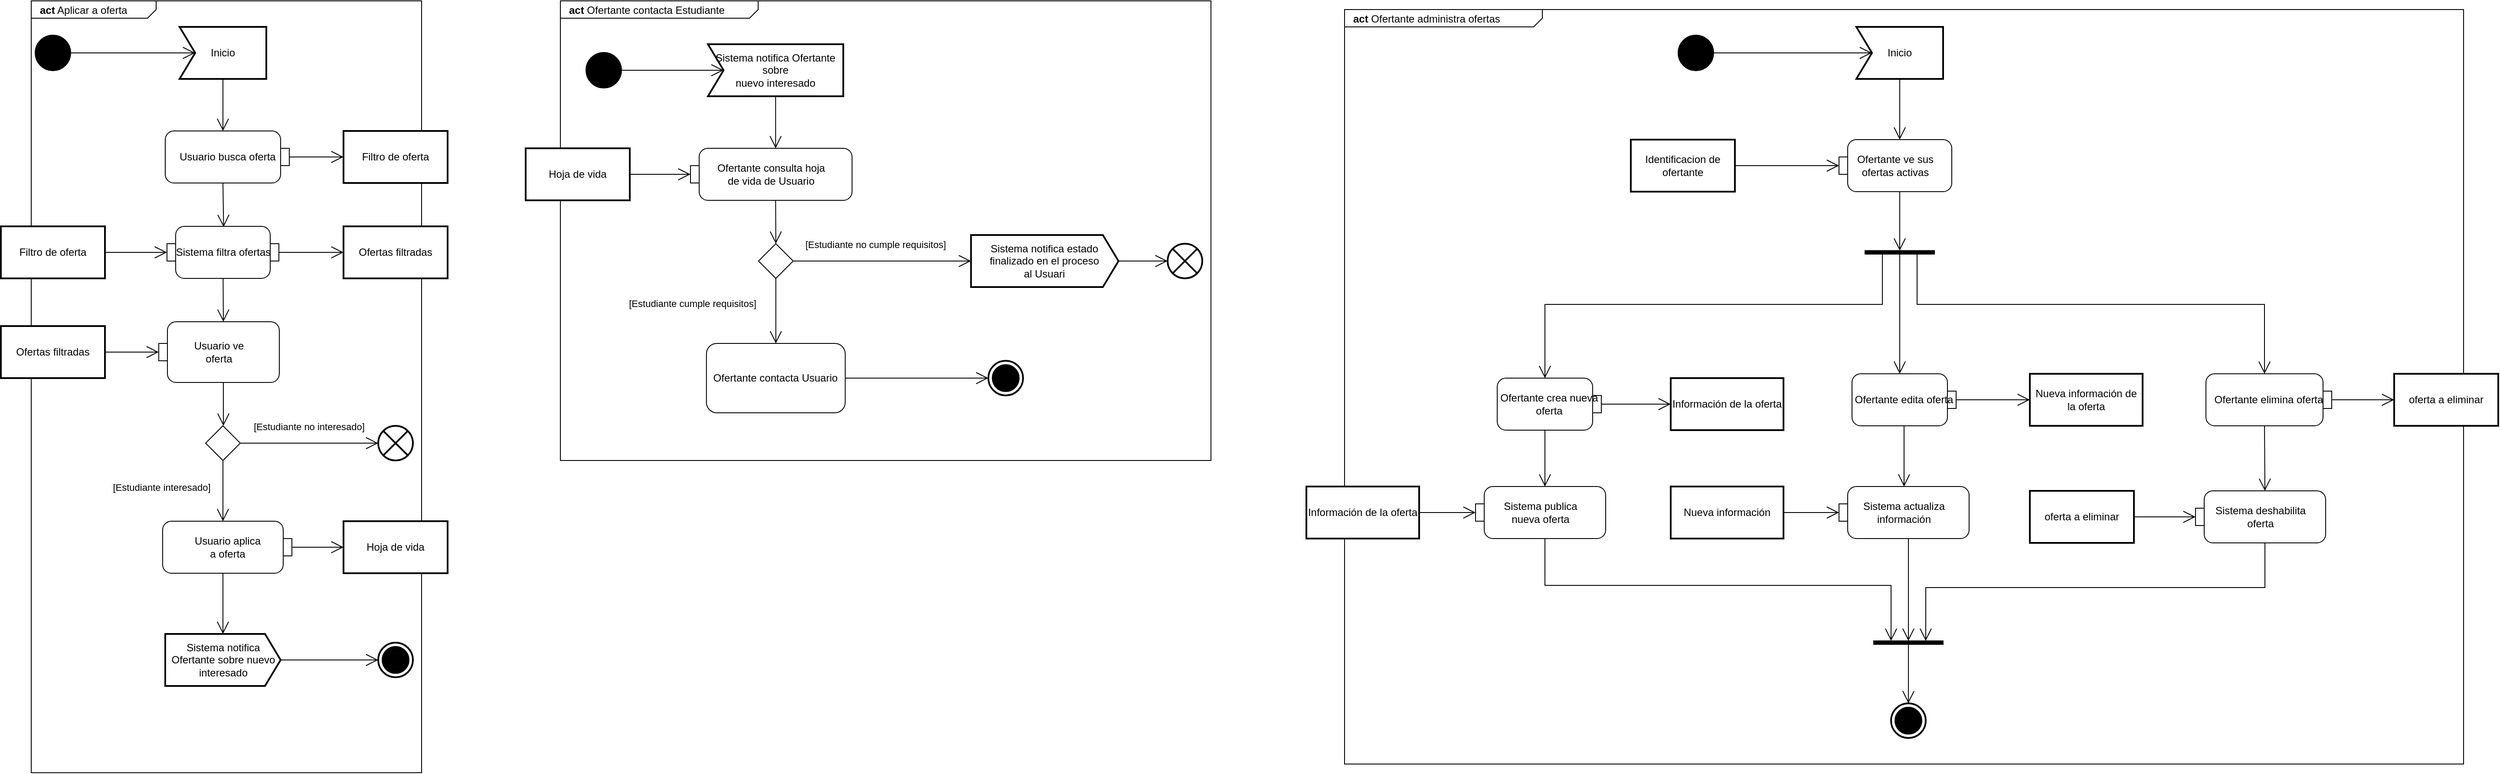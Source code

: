 <mxfile version="13.7.9" type="google"><diagram id="WVg6kW2FHB54v8RsTmkA" name="Page-1"><mxGraphModel dx="2216" dy="902" grid="1" gridSize="10" guides="1" tooltips="1" connect="1" arrows="1" fold="1" page="1" pageScale="1" pageWidth="850" pageHeight="1100" math="0" shadow="0"><root><mxCell id="0"/><mxCell id="1" parent="0"/><mxCell id="BZAa45naVTqI-4tLPxWX-166" value="&lt;p style=&quot;margin: 0px ; margin-top: 4px ; margin-left: 10px ; text-align: left&quot;&gt;&lt;b&gt;act&lt;/b&gt; Ofertante administra ofertas&lt;br&gt;&lt;/p&gt;" style="html=1;shape=mxgraph.sysml.package;align=left;spacingLeft=5;verticalAlign=top;spacingTop=-3;labelX=228;html=1;overflow=fill;strokeColor=#000000;strokeWidth=1;" parent="1" vertex="1"><mxGeometry x="1604" y="30" width="1290" height="870" as="geometry"/></mxCell><mxCell id="BZAa45naVTqI-4tLPxWX-34" value="&lt;p style=&quot;margin: 0px ; margin-top: 4px ; margin-left: 10px ; text-align: left&quot;&gt;&lt;b&gt;act&lt;/b&gt; Aplicar a oferta&lt;br&gt;&lt;/p&gt;" style="html=1;shape=mxgraph.sysml.package;align=left;spacingLeft=5;verticalAlign=top;spacingTop=-3;labelX=144.86;html=1;overflow=fill;strokeColor=#000000;strokeWidth=1;" parent="1" vertex="1"><mxGeometry x="90" y="20" width="450" height="890" as="geometry"/></mxCell><mxCell id="BZAa45naVTqI-4tLPxWX-10" value="" style="edgeStyle=orthogonalEdgeStyle;html=1;verticalAlign=bottom;endArrow=open;endSize=12;entryX=0;entryY=0.5;entryDx=18;entryDy=0;entryPerimeter=0;exitX=1;exitY=0.5;exitDx=0;exitDy=0;" parent="1" source="BZAa45naVTqI-4tLPxWX-106" target="BZAa45naVTqI-4tLPxWX-35" edge="1"><mxGeometry relative="1" as="geometry"><mxPoint x="278" y="35" as="targetPoint"/><mxPoint x="130" y="80" as="sourcePoint"/></mxGeometry></mxCell><mxCell id="BZAa45naVTqI-4tLPxWX-32" style="edgeStyle=orthogonalEdgeStyle;rounded=0;orthogonalLoop=1;jettySize=auto;html=1;exitX=1;exitY=0.5;exitDx=0;exitDy=0;exitPerimeter=0;endArrow=open;endFill=0;strokeColor=#000000;endSize=12;" parent="1" source="BZAa45naVTqI-4tLPxWX-13" target="BZAa45naVTqI-4tLPxWX-31" edge="1"><mxGeometry relative="1" as="geometry"/></mxCell><mxCell id="BZAa45naVTqI-4tLPxWX-43" style="rounded=0;orthogonalLoop=1;jettySize=auto;html=1;exitX=0.5;exitY=1;exitDx=-5;exitDy=0;exitPerimeter=0;entryX=0.506;entryY=0.013;entryDx=0;entryDy=0;entryPerimeter=0;endArrow=open;endFill=0;strokeColor=#000000;strokeWidth=1;endSize=12;" parent="1" source="BZAa45naVTqI-4tLPxWX-13" target="BZAa45naVTqI-4tLPxWX-40" edge="1"><mxGeometry relative="1" as="geometry"/></mxCell><mxCell id="BZAa45naVTqI-4tLPxWX-13" value="Usuario busca oferta" style="html=1;shape=mxgraph.sysml.objFlowR;whiteSpace=wrap;strokeColor=#000000;" parent="1" vertex="1"><mxGeometry x="244.5" y="170" width="143" height="60" as="geometry"/></mxCell><mxCell id="BZAa45naVTqI-4tLPxWX-31" value="Filtro de oferta" style="rounded=0;whiteSpace=wrap;html=1;strokeColor=#000000;strokeWidth=2;" parent="1" vertex="1"><mxGeometry x="450" y="170" width="120" height="60" as="geometry"/></mxCell><mxCell id="BZAa45naVTqI-4tLPxWX-36" style="edgeStyle=orthogonalEdgeStyle;rounded=0;orthogonalLoop=1;jettySize=auto;html=1;exitX=0.5;exitY=1;exitDx=0;exitDy=0;exitPerimeter=0;entryX=0.5;entryY=0;entryDx=-5;entryDy=0;entryPerimeter=0;endArrow=open;endFill=0;strokeColor=#000000;endSize=12;" parent="1" source="BZAa45naVTqI-4tLPxWX-35" target="BZAa45naVTqI-4tLPxWX-13" edge="1"><mxGeometry relative="1" as="geometry"/></mxCell><mxCell id="BZAa45naVTqI-4tLPxWX-35" value="Inicio" style="html=1;shape=mxgraph.sysml.accEvent;strokeWidth=2;whiteSpace=wrap;align=center;" parent="1" vertex="1"><mxGeometry x="261" y="50" width="100" height="60" as="geometry"/></mxCell><mxCell id="BZAa45naVTqI-4tLPxWX-38" style="edgeStyle=orthogonalEdgeStyle;rounded=0;orthogonalLoop=1;jettySize=auto;html=1;exitX=1;exitY=0.5;exitDx=0;exitDy=0;endArrow=open;endFill=0;strokeColor=#000000;entryX=0;entryY=0.5;entryDx=0;entryDy=0;entryPerimeter=0;endSize=12;" parent="1" source="BZAa45naVTqI-4tLPxWX-37" target="BZAa45naVTqI-4tLPxWX-40" edge="1"><mxGeometry relative="1" as="geometry"><mxPoint x="244.5" y="310" as="targetPoint"/></mxGeometry></mxCell><mxCell id="BZAa45naVTqI-4tLPxWX-37" value="Filtro de oferta" style="rounded=0;whiteSpace=wrap;html=1;strokeColor=#000000;strokeWidth=2;" parent="1" vertex="1"><mxGeometry x="55" y="280" width="120" height="60" as="geometry"/></mxCell><mxCell id="BZAa45naVTqI-4tLPxWX-45" style="edgeStyle=none;rounded=0;orthogonalLoop=1;jettySize=auto;html=1;exitX=1;exitY=0.5;exitDx=0;exitDy=0;exitPerimeter=0;entryX=0;entryY=0.5;entryDx=0;entryDy=0;endArrow=open;endFill=0;strokeColor=#000000;strokeWidth=1;endSize=12;" parent="1" source="BZAa45naVTqI-4tLPxWX-40" target="BZAa45naVTqI-4tLPxWX-44" edge="1"><mxGeometry relative="1" as="geometry"/></mxCell><mxCell id="BZAa45naVTqI-4tLPxWX-47" value="" style="edgeStyle=none;rounded=0;orthogonalLoop=1;jettySize=auto;html=1;endArrow=open;endFill=0;strokeColor=#000000;strokeWidth=1;entryX=0.5;entryY=0;entryDx=5;entryDy=0;entryPerimeter=0;endSize=12;" parent="1" source="BZAa45naVTqI-4tLPxWX-40" target="BZAa45naVTqI-4tLPxWX-49" edge="1"><mxGeometry relative="1" as="geometry"><mxPoint x="311" y="410" as="targetPoint"/></mxGeometry></mxCell><mxCell id="BZAa45naVTqI-4tLPxWX-40" value="Sistema filtra ofertas" style="html=1;shape=mxgraph.sysml.isControl;whiteSpace=wrap;align=center;strokeColor=#000000;strokeWidth=1;" parent="1" vertex="1"><mxGeometry x="246.5" y="280" width="129" height="60" as="geometry"/></mxCell><mxCell id="BZAa45naVTqI-4tLPxWX-44" value="Ofertas filtradas" style="rounded=0;whiteSpace=wrap;html=1;strokeColor=#000000;strokeWidth=2;" parent="1" vertex="1"><mxGeometry x="450" y="280" width="120" height="60" as="geometry"/></mxCell><mxCell id="BZAa45naVTqI-4tLPxWX-50" style="edgeStyle=none;rounded=0;orthogonalLoop=1;jettySize=auto;html=1;exitX=1;exitY=0.5;exitDx=0;exitDy=0;endArrow=open;endFill=0;strokeColor=#000000;strokeWidth=1;endSize=12;" parent="1" source="BZAa45naVTqI-4tLPxWX-48" target="BZAa45naVTqI-4tLPxWX-49" edge="1"><mxGeometry relative="1" as="geometry"/></mxCell><mxCell id="BZAa45naVTqI-4tLPxWX-48" value="Ofertas filtradas" style="rounded=0;whiteSpace=wrap;html=1;strokeColor=#000000;strokeWidth=2;" parent="1" vertex="1"><mxGeometry x="55" y="395" width="120" height="60" as="geometry"/></mxCell><mxCell id="BZAa45naVTqI-4tLPxWX-49" value="&lt;div&gt;Usuario ve &lt;br&gt;&lt;/div&gt;&lt;div&gt;oferta&lt;/div&gt;" style="html=1;shape=mxgraph.sysml.objFlowL;whiteSpace=wrap;strokeColor=#000000;strokeWidth=1;" parent="1" vertex="1"><mxGeometry x="237" y="390" width="139" height="70" as="geometry"/></mxCell><mxCell id="BZAa45naVTqI-4tLPxWX-51" value="" style="shape=rhombus;html=1;verticalLabelPosition=bottom;verticalAlignment=top;strokeColor=#000000;strokeWidth=1;" parent="1" vertex="1"><mxGeometry x="291" y="510" width="40" height="40" as="geometry"/></mxCell><mxCell id="BZAa45naVTqI-4tLPxWX-52" value="" style="edgeStyle=elbowEdgeStyle;html=1;elbow=horizontal;align=right;verticalAlign=bottom;endArrow=none;rounded=0;labelBackgroundColor=none;startArrow=open;startSize=12;strokeColor=#000000;strokeWidth=1;entryX=0.5;entryY=1;entryDx=5;entryDy=0;entryPerimeter=0;" parent="1" source="BZAa45naVTqI-4tLPxWX-51" target="BZAa45naVTqI-4tLPxWX-49" edge="1"><mxGeometry relative="1" as="geometry"><mxPoint x="306.5" y="480" as="targetPoint"/></mxGeometry></mxCell><mxCell id="BZAa45naVTqI-4tLPxWX-53" value="[Estudiante interesado]" style="edgeStyle=elbowEdgeStyle;html=1;elbow=vertical;verticalAlign=bottom;endArrow=open;rounded=0;labelBackgroundColor=none;endSize=12;strokeColor=#000000;strokeWidth=1;entryX=0.5;entryY=0;entryDx=-5;entryDy=0;entryPerimeter=0;" parent="1" source="BZAa45naVTqI-4tLPxWX-51" target="BZAa45naVTqI-4tLPxWX-95" edge="1"><mxGeometry x="0.143" y="-71" relative="1" as="geometry"><mxPoint x="311" y="620" as="targetPoint"/><Array as="points"/><mxPoint as="offset"/></mxGeometry></mxCell><mxCell id="BZAa45naVTqI-4tLPxWX-54" value="[Estudiante no interesado]" style="edgeStyle=elbowEdgeStyle;html=1;elbow=vertical;verticalAlign=bottom;endArrow=open;rounded=0;labelBackgroundColor=none;endSize=12;strokeColor=#000000;strokeWidth=1;entryX=0;entryY=0.5;entryDx=0;entryDy=0;entryPerimeter=0;exitX=1;exitY=0.5;exitDx=0;exitDy=0;" parent="1" source="BZAa45naVTqI-4tLPxWX-51" target="BZAa45naVTqI-4tLPxWX-56" edge="1"><mxGeometry x="-0.006" y="10" relative="1" as="geometry"><mxPoint x="566" y="530" as="targetPoint"/><mxPoint x="390" y="550" as="sourcePoint"/><mxPoint as="offset"/></mxGeometry></mxCell><mxCell id="BZAa45naVTqI-4tLPxWX-56" value="" style="html=1;shape=mxgraph.sysml.flowFinal;strokeWidth=2;verticalLabelPosition=bottom;verticalAlignment=top;" parent="1" vertex="1"><mxGeometry x="490" y="510" width="40" height="40" as="geometry"/></mxCell><mxCell id="BZAa45naVTqI-4tLPxWX-62" style="edgeStyle=none;rounded=0;orthogonalLoop=1;jettySize=auto;html=1;exitX=1;exitY=0.5;exitDx=0;exitDy=0;exitPerimeter=0;entryX=0;entryY=0.5;entryDx=0;entryDy=0;entryPerimeter=0;endArrow=open;endFill=0;endSize=12;strokeColor=#000000;strokeWidth=1;" parent="1" source="BZAa45naVTqI-4tLPxWX-91" target="BZAa45naVTqI-4tLPxWX-61" edge="1"><mxGeometry relative="1" as="geometry"/></mxCell><mxCell id="BZAa45naVTqI-4tLPxWX-92" value="" style="edgeStyle=none;rounded=0;orthogonalLoop=1;jettySize=auto;html=1;endArrow=open;endFill=0;endSize=12;strokeColor=#000000;strokeWidth=1;exitX=0.5;exitY=1;exitDx=-5;exitDy=0;exitPerimeter=0;" parent="1" source="BZAa45naVTqI-4tLPxWX-95" target="BZAa45naVTqI-4tLPxWX-91" edge="1"><mxGeometry relative="1" as="geometry"><mxPoint x="306" y="680" as="sourcePoint"/></mxGeometry></mxCell><mxCell id="BZAa45naVTqI-4tLPxWX-61" value="" style="html=1;shape=mxgraph.sysml.actFinal;strokeWidth=2;verticalLabelPosition=bottom;verticalAlignment=top;" parent="1" vertex="1"><mxGeometry x="490" y="760" width="40" height="40" as="geometry"/></mxCell><mxCell id="BZAa45naVTqI-4tLPxWX-63" value="&lt;p style=&quot;margin: 0px ; margin-top: 4px ; margin-left: 10px ; text-align: left&quot;&gt;&lt;b&gt;act&lt;/b&gt; Ofertante contacta Estudiante&lt;br&gt;&lt;/p&gt;" style="html=1;shape=mxgraph.sysml.package;align=left;spacingLeft=5;verticalAlign=top;spacingTop=-3;labelX=228;html=1;overflow=fill;strokeColor=#000000;strokeWidth=1;" parent="1" vertex="1"><mxGeometry x="700" y="20" width="750" height="530" as="geometry"/></mxCell><mxCell id="BZAa45naVTqI-4tLPxWX-65" value="" style="edgeStyle=orthogonalEdgeStyle;html=1;verticalAlign=bottom;endArrow=open;endSize=12;entryX=0;entryY=0.5;entryDx=18;entryDy=0;entryPerimeter=0;" parent="1" source="BZAa45naVTqI-4tLPxWX-108" target="BZAa45naVTqI-4tLPxWX-71" edge="1"><mxGeometry relative="1" as="geometry"><mxPoint x="893" y="55" as="targetPoint"/><mxPoint x="745" y="100" as="sourcePoint"/></mxGeometry></mxCell><mxCell id="BZAa45naVTqI-4tLPxWX-67" style="rounded=0;orthogonalLoop=1;jettySize=auto;html=1;exitX=0.5;exitY=1;exitDx=5;exitDy=0;exitPerimeter=0;entryX=0.5;entryY=0;entryDx=0;entryDy=0;endArrow=open;endFill=0;strokeColor=#000000;strokeWidth=1;endSize=12;" parent="1" source="BZAa45naVTqI-4tLPxWX-93" target="BZAa45naVTqI-4tLPxWX-81" edge="1"><mxGeometry relative="1" as="geometry"><mxPoint x="950.63" y="250" as="sourcePoint"/><mxPoint x="950.154" y="300.78" as="targetPoint"/></mxGeometry></mxCell><mxCell id="BZAa45naVTqI-4tLPxWX-94" style="edgeStyle=none;rounded=0;orthogonalLoop=1;jettySize=auto;html=1;exitX=1;exitY=0.5;exitDx=0;exitDy=0;endArrow=open;endFill=0;endSize=12;strokeColor=#000000;strokeWidth=1;" parent="1" source="BZAa45naVTqI-4tLPxWX-69" target="BZAa45naVTqI-4tLPxWX-93" edge="1"><mxGeometry relative="1" as="geometry"><mxPoint x="790" y="220" as="sourcePoint"/></mxGeometry></mxCell><mxCell id="BZAa45naVTqI-4tLPxWX-69" value="Hoja de vida" style="rounded=0;whiteSpace=wrap;html=1;strokeColor=#000000;strokeWidth=2;" parent="1" vertex="1"><mxGeometry x="660" y="190" width="120" height="60" as="geometry"/></mxCell><mxCell id="BZAa45naVTqI-4tLPxWX-70" style="rounded=0;orthogonalLoop=1;jettySize=auto;html=1;exitX=0.5;exitY=1;exitDx=0;exitDy=0;exitPerimeter=0;entryX=0.5;entryY=0;entryDx=5;entryDy=0;entryPerimeter=0;endArrow=open;endFill=0;strokeColor=#000000;endSize=12;" parent="1" source="BZAa45naVTqI-4tLPxWX-71" target="BZAa45naVTqI-4tLPxWX-93" edge="1"><mxGeometry relative="1" as="geometry"><mxPoint x="950.63" y="190" as="targetPoint"/></mxGeometry></mxCell><mxCell id="BZAa45naVTqI-4tLPxWX-71" value="&lt;div&gt;Sistema notifica Ofertante sobre &lt;br&gt;&lt;/div&gt;&lt;div&gt;nuevo interesado&lt;/div&gt;" style="html=1;shape=mxgraph.sysml.accEvent;strokeWidth=2;whiteSpace=wrap;align=center;" parent="1" vertex="1"><mxGeometry x="870.13" y="70" width="156" height="60" as="geometry"/></mxCell><mxCell id="BZAa45naVTqI-4tLPxWX-81" value="" style="shape=rhombus;html=1;verticalLabelPosition=bottom;verticalAlignment=top;strokeColor=#000000;strokeWidth=1;" parent="1" vertex="1"><mxGeometry x="928.38" y="300" width="40" height="40" as="geometry"/></mxCell><mxCell id="BZAa45naVTqI-4tLPxWX-83" value="[Estudiante cumple requisitos]" style="edgeStyle=elbowEdgeStyle;html=1;elbow=vertical;verticalAlign=bottom;endArrow=open;rounded=0;labelBackgroundColor=none;endSize=12;strokeColor=#000000;strokeWidth=1;entryX=0.5;entryY=0;entryDx=0;entryDy=0;" parent="1" source="BZAa45naVTqI-4tLPxWX-81" target="BZAa45naVTqI-4tLPxWX-101" edge="1"><mxGeometry x="-0.004" y="-96" relative="1" as="geometry"><mxPoint x="949.38" y="410" as="targetPoint"/><Array as="points"><mxPoint x="948.38" y="400"/></Array><mxPoint as="offset"/></mxGeometry></mxCell><mxCell id="BZAa45naVTqI-4tLPxWX-84" value="[Estudiante no cumple requisitos]" style="edgeStyle=elbowEdgeStyle;html=1;elbow=vertical;verticalAlign=bottom;endArrow=open;rounded=0;labelBackgroundColor=none;endSize=12;strokeColor=#000000;strokeWidth=1;exitX=1;exitY=0.5;exitDx=0;exitDy=0;" parent="1" source="BZAa45naVTqI-4tLPxWX-81" target="BZAa45naVTqI-4tLPxWX-98" edge="1"><mxGeometry y="13" relative="1" as="geometry"><mxPoint x="1128.38" y="320" as="targetPoint"/><mxPoint x="1028.38" y="340" as="sourcePoint"/><mxPoint x="-8" y="3" as="offset"/></mxGeometry></mxCell><mxCell id="BZAa45naVTqI-4tLPxWX-91" value="Sistema notifica Ofertante sobre nuevo interesado" style="html=1;shape=mxgraph.sysml.sendSigAct;strokeWidth=2;whiteSpace=wrap;align=center;" parent="1" vertex="1"><mxGeometry x="244.5" y="750" width="133" height="60" as="geometry"/></mxCell><mxCell id="BZAa45naVTqI-4tLPxWX-93" value="&lt;div&gt;Ofertante consulta hoja&lt;/div&gt;&lt;div&gt;de vida de Usuario&lt;br&gt;&lt;/div&gt;" style="html=1;shape=mxgraph.sysml.objFlowL;whiteSpace=wrap;strokeColor=#000000;strokeWidth=1;" parent="1" vertex="1"><mxGeometry x="850" y="190" width="186.25" height="60" as="geometry"/></mxCell><mxCell id="BZAa45naVTqI-4tLPxWX-97" style="edgeStyle=none;rounded=0;orthogonalLoop=1;jettySize=auto;html=1;exitX=1;exitY=0.5;exitDx=0;exitDy=0;exitPerimeter=0;entryX=0;entryY=0.5;entryDx=0;entryDy=0;endArrow=open;endFill=0;endSize=12;strokeColor=#000000;strokeWidth=1;" parent="1" source="BZAa45naVTqI-4tLPxWX-95" target="BZAa45naVTqI-4tLPxWX-96" edge="1"><mxGeometry relative="1" as="geometry"/></mxCell><mxCell id="BZAa45naVTqI-4tLPxWX-95" value="&lt;div&gt;Usuario aplica&lt;/div&gt;&lt;div&gt; a oferta&lt;/div&gt;" style="html=1;shape=mxgraph.sysml.objFlowR;whiteSpace=wrap;strokeColor=#000000;strokeWidth=1;" parent="1" vertex="1"><mxGeometry x="241.5" y="620" width="149" height="60" as="geometry"/></mxCell><mxCell id="BZAa45naVTqI-4tLPxWX-96" value="Hoja de vida" style="rounded=0;whiteSpace=wrap;html=1;strokeColor=#000000;strokeWidth=2;" parent="1" vertex="1"><mxGeometry x="450" y="620" width="120" height="60" as="geometry"/></mxCell><mxCell id="BZAa45naVTqI-4tLPxWX-100" style="edgeStyle=none;rounded=0;orthogonalLoop=1;jettySize=auto;html=1;exitX=1;exitY=0.5;exitDx=0;exitDy=0;exitPerimeter=0;entryX=0;entryY=0.5;entryDx=0;entryDy=0;entryPerimeter=0;endArrow=open;endFill=0;endSize=12;strokeColor=#000000;strokeWidth=1;" parent="1" source="BZAa45naVTqI-4tLPxWX-98" target="BZAa45naVTqI-4tLPxWX-99" edge="1"><mxGeometry relative="1" as="geometry"/></mxCell><mxCell id="BZAa45naVTqI-4tLPxWX-98" value="&lt;div&gt;Sistema notifica estado finalizado en el proceso&lt;/div&gt;&lt;div&gt; al Usuari &lt;/div&gt;" style="html=1;shape=mxgraph.sysml.sendSigAct;strokeWidth=2;whiteSpace=wrap;align=center;" parent="1" vertex="1"><mxGeometry x="1173.38" y="290" width="170" height="60" as="geometry"/></mxCell><mxCell id="BZAa45naVTqI-4tLPxWX-99" value="" style="html=1;shape=mxgraph.sysml.flowFinal;strokeWidth=2;verticalLabelPosition=bottom;verticalAlignment=top;" parent="1" vertex="1"><mxGeometry x="1400" y="300" width="40" height="40" as="geometry"/></mxCell><mxCell id="BZAa45naVTqI-4tLPxWX-103" style="edgeStyle=none;rounded=0;orthogonalLoop=1;jettySize=auto;html=1;exitX=1;exitY=0.5;exitDx=0;exitDy=0;entryX=0;entryY=0.5;entryDx=0;entryDy=0;entryPerimeter=0;endArrow=open;endFill=0;endSize=12;strokeColor=#000000;strokeWidth=1;" parent="1" source="BZAa45naVTqI-4tLPxWX-101" target="BZAa45naVTqI-4tLPxWX-102" edge="1"><mxGeometry relative="1" as="geometry"/></mxCell><mxCell id="BZAa45naVTqI-4tLPxWX-101" value="Ofertante contacta Usuario " style="shape=rect;html=1;rounded=1;whiteSpace=wrap;align=center;strokeColor=#000000;strokeWidth=1;" parent="1" vertex="1"><mxGeometry x="868.38" y="415" width="160" height="80" as="geometry"/></mxCell><mxCell id="BZAa45naVTqI-4tLPxWX-102" value="" style="html=1;shape=mxgraph.sysml.actFinal;strokeWidth=2;verticalLabelPosition=bottom;verticalAlignment=top;" parent="1" vertex="1"><mxGeometry x="1193.38" y="435" width="40" height="40" as="geometry"/></mxCell><mxCell id="BZAa45naVTqI-4tLPxWX-112" style="edgeStyle=none;rounded=0;orthogonalLoop=1;jettySize=auto;html=1;exitX=1;exitY=0.5;exitDx=0;exitDy=0;entryX=0;entryY=0.5;entryDx=18;entryDy=0;entryPerimeter=0;endArrow=open;endFill=0;endSize=12;strokeColor=#000000;strokeWidth=1;" parent="1" source="BZAa45naVTqI-4tLPxWX-104" target="BZAa45naVTqI-4tLPxWX-111" edge="1"><mxGeometry relative="1" as="geometry"/></mxCell><mxCell id="BZAa45naVTqI-4tLPxWX-104" value="" style="shape=ellipse;html=1;fillColor=#000000;strokeWidth=2;verticalLabelPosition=bottom;verticalAlignment=top;perimeter=ellipsePerimeter;" parent="1" vertex="1"><mxGeometry x="1989" y="60" width="40" height="40" as="geometry"/></mxCell><mxCell id="BZAa45naVTqI-4tLPxWX-106" value="" style="shape=ellipse;html=1;fillColor=#000000;strokeWidth=2;verticalLabelPosition=bottom;verticalAlignment=top;perimeter=ellipsePerimeter;" parent="1" vertex="1"><mxGeometry x="95" y="60" width="40" height="40" as="geometry"/></mxCell><mxCell id="BZAa45naVTqI-4tLPxWX-108" value="" style="shape=ellipse;html=1;fillColor=#000000;strokeWidth=2;verticalLabelPosition=bottom;verticalAlignment=top;perimeter=ellipsePerimeter;" parent="1" vertex="1"><mxGeometry x="730" y="80" width="40" height="40" as="geometry"/></mxCell><mxCell id="BZAa45naVTqI-4tLPxWX-109" value="" style="edgeStyle=orthogonalEdgeStyle;html=1;verticalAlign=bottom;endArrow=open;endSize=12;entryX=0;entryY=0.5;entryDx=18;entryDy=0;entryPerimeter=0;" parent="1" target="BZAa45naVTqI-4tLPxWX-108" edge="1"><mxGeometry relative="1" as="geometry"><mxPoint x="888.13" y="100" as="targetPoint"/><mxPoint x="745" y="100" as="sourcePoint"/></mxGeometry></mxCell><mxCell id="BZAa45naVTqI-4tLPxWX-114" style="edgeStyle=none;rounded=0;orthogonalLoop=1;jettySize=auto;html=1;exitX=0.5;exitY=1;exitDx=0;exitDy=0;exitPerimeter=0;entryX=0.5;entryY=0;entryDx=5;entryDy=0;entryPerimeter=0;endArrow=open;endFill=0;endSize=12;strokeColor=#000000;strokeWidth=1;" parent="1" source="BZAa45naVTqI-4tLPxWX-111" target="BZAa45naVTqI-4tLPxWX-113" edge="1"><mxGeometry relative="1" as="geometry"/></mxCell><mxCell id="BZAa45naVTqI-4tLPxWX-111" value="Inicio" style="html=1;shape=mxgraph.sysml.accEvent;strokeWidth=2;whiteSpace=wrap;align=center;" parent="1" vertex="1"><mxGeometry x="2194" y="50" width="100" height="60" as="geometry"/></mxCell><mxCell id="BZAa45naVTqI-4tLPxWX-133" style="edgeStyle=none;rounded=0;orthogonalLoop=1;jettySize=auto;html=1;exitX=0.5;exitY=1;exitDx=5;exitDy=0;exitPerimeter=0;entryX=0;entryY=0.5;entryDx=0;entryDy=0;endArrow=open;endFill=0;endSize=12;strokeColor=#000000;strokeWidth=1;" parent="1" source="BZAa45naVTqI-4tLPxWX-113" target="BZAa45naVTqI-4tLPxWX-125" edge="1"><mxGeometry relative="1" as="geometry"/></mxCell><mxCell id="BZAa45naVTqI-4tLPxWX-113" value="Ofertante ve sus ofertas activas" style="html=1;shape=mxgraph.sysml.objFlowL;whiteSpace=wrap;strokeColor=#000000;strokeWidth=1;" parent="1" vertex="1"><mxGeometry x="2174" y="180" width="130" height="60" as="geometry"/></mxCell><mxCell id="BZAa45naVTqI-4tLPxWX-116" style="edgeStyle=none;rounded=0;orthogonalLoop=1;jettySize=auto;html=1;exitX=1;exitY=0.5;exitDx=0;exitDy=0;entryX=0;entryY=0.5;entryDx=0;entryDy=0;entryPerimeter=0;endArrow=open;endFill=0;endSize=12;strokeColor=#000000;strokeWidth=1;" parent="1" source="BZAa45naVTqI-4tLPxWX-115" target="BZAa45naVTqI-4tLPxWX-113" edge="1"><mxGeometry relative="1" as="geometry"/></mxCell><mxCell id="BZAa45naVTqI-4tLPxWX-115" value="Identificacion de ofertante" style="rounded=0;whiteSpace=wrap;html=1;strokeColor=#000000;strokeWidth=2;" parent="1" vertex="1"><mxGeometry x="1934" y="180" width="120" height="60" as="geometry"/></mxCell><mxCell id="BZAa45naVTqI-4tLPxWX-134" style="edgeStyle=orthogonalEdgeStyle;rounded=0;orthogonalLoop=1;jettySize=auto;html=1;exitX=1;exitY=0.25;exitDx=0;exitDy=0;entryX=0.5;entryY=0;entryDx=-5;entryDy=0;entryPerimeter=0;endArrow=open;endFill=0;endSize=12;strokeColor=#000000;strokeWidth=1;" parent="1" source="BZAa45naVTqI-4tLPxWX-125" target="BZAa45naVTqI-4tLPxWX-131" edge="1"><mxGeometry relative="1" as="geometry"><Array as="points"><mxPoint x="2264" y="370"/><mxPoint x="2665" y="370"/></Array></mxGeometry></mxCell><mxCell id="BZAa45naVTqI-4tLPxWX-135" style="edgeStyle=orthogonalEdgeStyle;rounded=0;orthogonalLoop=1;jettySize=auto;html=1;exitX=1;exitY=0.5;exitDx=0;exitDy=0;endArrow=open;endFill=0;endSize=12;strokeColor=#000000;strokeWidth=1;entryX=0.5;entryY=0;entryDx=-5;entryDy=0;entryPerimeter=0;" parent="1" source="BZAa45naVTqI-4tLPxWX-125" target="BZAa45naVTqI-4tLPxWX-144" edge="1"><mxGeometry relative="1" as="geometry"><mxPoint x="2244" y="450" as="targetPoint"/></mxGeometry></mxCell><mxCell id="BZAa45naVTqI-4tLPxWX-153" style="edgeStyle=orthogonalEdgeStyle;rounded=0;orthogonalLoop=1;jettySize=auto;html=1;exitX=0;exitY=0.75;exitDx=0;exitDy=0;entryX=0.5;entryY=0;entryDx=-5;entryDy=0;entryPerimeter=0;endArrow=open;endFill=0;endSize=12;strokeColor=#000000;strokeWidth=1;" parent="1" source="BZAa45naVTqI-4tLPxWX-125" target="BZAa45naVTqI-4tLPxWX-136" edge="1"><mxGeometry relative="1" as="geometry"><Array as="points"><mxPoint x="2224" y="370"/><mxPoint x="1835" y="370"/></Array></mxGeometry></mxCell><mxCell id="BZAa45naVTqI-4tLPxWX-125" value="" style="shape=rect;html=1;fillColor=#000000;verticalLabelPosition=bottom;verticalAlignment=top;strokeColor=#000000;strokeWidth=1;rotation=90;" parent="1" vertex="1"><mxGeometry x="2242" y="270" width="4" height="80" as="geometry"/></mxCell><mxCell id="BZAa45naVTqI-4tLPxWX-138" style="edgeStyle=orthogonalEdgeStyle;rounded=0;orthogonalLoop=1;jettySize=auto;html=1;exitX=1;exitY=0.5;exitDx=0;exitDy=0;exitPerimeter=0;endArrow=open;endFill=0;endSize=12;strokeColor=#000000;strokeWidth=1;" parent="1" source="BZAa45naVTqI-4tLPxWX-131" target="BZAa45naVTqI-4tLPxWX-137" edge="1"><mxGeometry relative="1" as="geometry"/></mxCell><mxCell id="BZAa45naVTqI-4tLPxWX-142" style="rounded=0;orthogonalLoop=1;jettySize=auto;html=1;exitX=0.5;exitY=1;exitDx=-5;exitDy=0;exitPerimeter=0;entryX=0.5;entryY=0;entryDx=5;entryDy=0;entryPerimeter=0;endArrow=open;endFill=0;endSize=12;strokeColor=#000000;strokeWidth=1;" parent="1" source="BZAa45naVTqI-4tLPxWX-131" target="BZAa45naVTqI-4tLPxWX-140" edge="1"><mxGeometry relative="1" as="geometry"/></mxCell><mxCell id="BZAa45naVTqI-4tLPxWX-131" value="Ofertante elimina oferta" style="html=1;shape=mxgraph.sysml.objFlowR;whiteSpace=wrap;strokeColor=#000000;strokeWidth=1;" parent="1" vertex="1"><mxGeometry x="2597" y="450" width="145" height="60" as="geometry"/></mxCell><mxCell id="BZAa45naVTqI-4tLPxWX-155" value="" style="edgeStyle=orthogonalEdgeStyle;rounded=0;orthogonalLoop=1;jettySize=auto;html=1;endArrow=open;endFill=0;endSize=12;strokeColor=#000000;strokeWidth=1;" parent="1" source="BZAa45naVTqI-4tLPxWX-136" target="BZAa45naVTqI-4tLPxWX-154" edge="1"><mxGeometry relative="1" as="geometry"/></mxCell><mxCell id="BZAa45naVTqI-4tLPxWX-157" style="edgeStyle=orthogonalEdgeStyle;rounded=0;orthogonalLoop=1;jettySize=auto;html=1;exitX=0.5;exitY=1;exitDx=-5;exitDy=0;exitPerimeter=0;entryX=0.5;entryY=0;entryDx=5;entryDy=0;entryPerimeter=0;endArrow=open;endFill=0;endSize=12;strokeColor=#000000;strokeWidth=1;" parent="1" source="BZAa45naVTqI-4tLPxWX-136" target="BZAa45naVTqI-4tLPxWX-156" edge="1"><mxGeometry relative="1" as="geometry"/></mxCell><mxCell id="BZAa45naVTqI-4tLPxWX-136" value="Ofertante crea nueva oferta" style="html=1;shape=mxgraph.sysml.objFlowR;whiteSpace=wrap;strokeColor=#000000;strokeWidth=1;" parent="1" vertex="1"><mxGeometry x="1780" y="455" width="120" height="60" as="geometry"/></mxCell><mxCell id="BZAa45naVTqI-4tLPxWX-137" value="oferta a eliminar" style="rounded=0;whiteSpace=wrap;html=1;strokeColor=#000000;strokeWidth=2;" parent="1" vertex="1"><mxGeometry x="2814" y="450" width="120" height="60" as="geometry"/></mxCell><mxCell id="BZAa45naVTqI-4tLPxWX-162" style="edgeStyle=orthogonalEdgeStyle;rounded=0;orthogonalLoop=1;jettySize=auto;html=1;exitX=0.5;exitY=1;exitDx=5;exitDy=0;exitPerimeter=0;entryX=0;entryY=0.25;entryDx=0;entryDy=0;endArrow=open;endFill=0;endSize=12;strokeColor=#000000;strokeWidth=1;" parent="1" source="BZAa45naVTqI-4tLPxWX-140" target="BZAa45naVTqI-4tLPxWX-160" edge="1"><mxGeometry relative="1" as="geometry"/></mxCell><mxCell id="BZAa45naVTqI-4tLPxWX-140" value="&lt;div&gt;Sistema deshabilita &lt;br&gt;&lt;/div&gt;&lt;div&gt;oferta&lt;/div&gt;" style="html=1;shape=mxgraph.sysml.objFlowL;whiteSpace=wrap;strokeColor=#000000;strokeWidth=1;" parent="1" vertex="1"><mxGeometry x="2585" y="585" width="150" height="60" as="geometry"/></mxCell><mxCell id="BZAa45naVTqI-4tLPxWX-143" style="edgeStyle=orthogonalEdgeStyle;rounded=0;orthogonalLoop=1;jettySize=auto;html=1;exitX=1;exitY=0.5;exitDx=0;exitDy=0;entryX=0;entryY=0.5;entryDx=0;entryDy=0;entryPerimeter=0;endArrow=open;endFill=0;endSize=12;strokeColor=#000000;strokeWidth=1;" parent="1" source="BZAa45naVTqI-4tLPxWX-141" target="BZAa45naVTqI-4tLPxWX-140" edge="1"><mxGeometry relative="1" as="geometry"/></mxCell><mxCell id="BZAa45naVTqI-4tLPxWX-141" value="oferta a eliminar" style="rounded=0;whiteSpace=wrap;html=1;strokeColor=#000000;strokeWidth=2;" parent="1" vertex="1"><mxGeometry x="2394" y="585" width="120" height="60" as="geometry"/></mxCell><mxCell id="BZAa45naVTqI-4tLPxWX-147" style="edgeStyle=none;rounded=0;orthogonalLoop=1;jettySize=auto;html=1;exitX=1;exitY=0.5;exitDx=0;exitDy=0;exitPerimeter=0;entryX=0;entryY=0.5;entryDx=0;entryDy=0;endArrow=open;endFill=0;endSize=12;strokeColor=#000000;strokeWidth=1;" parent="1" source="BZAa45naVTqI-4tLPxWX-144" target="BZAa45naVTqI-4tLPxWX-145" edge="1"><mxGeometry relative="1" as="geometry"/></mxCell><mxCell id="BZAa45naVTqI-4tLPxWX-152" value="" style="edgeStyle=none;rounded=0;orthogonalLoop=1;jettySize=auto;html=1;endArrow=open;endFill=0;endSize=12;strokeColor=#000000;strokeWidth=1;" parent="1" source="BZAa45naVTqI-4tLPxWX-144" target="BZAa45naVTqI-4tLPxWX-148" edge="1"><mxGeometry relative="1" as="geometry"/></mxCell><mxCell id="BZAa45naVTqI-4tLPxWX-144" value="Ofertante edita oferta" style="html=1;shape=mxgraph.sysml.objFlowR;whiteSpace=wrap;strokeColor=#000000;strokeWidth=1;" parent="1" vertex="1"><mxGeometry x="2189" y="450" width="120" height="60" as="geometry"/></mxCell><mxCell id="BZAa45naVTqI-4tLPxWX-145" value="Nueva i&lt;span class=&quot;module__title__link&quot;&gt;nformación&lt;/span&gt; de la oferta" style="rounded=0;whiteSpace=wrap;html=1;strokeColor=#000000;strokeWidth=2;" parent="1" vertex="1"><mxGeometry x="2394" y="450" width="130" height="60" as="geometry"/></mxCell><mxCell id="BZAa45naVTqI-4tLPxWX-161" style="edgeStyle=orthogonalEdgeStyle;rounded=0;orthogonalLoop=1;jettySize=auto;html=1;exitX=0.5;exitY=1;exitDx=5;exitDy=0;exitPerimeter=0;entryX=0;entryY=0.5;entryDx=0;entryDy=0;endArrow=open;endFill=0;endSize=12;strokeColor=#000000;strokeWidth=1;" parent="1" source="BZAa45naVTqI-4tLPxWX-148" target="BZAa45naVTqI-4tLPxWX-160" edge="1"><mxGeometry relative="1" as="geometry"/></mxCell><mxCell id="BZAa45naVTqI-4tLPxWX-148" value="&lt;div&gt;Sistema actualiza informaci&lt;span class=&quot;module__title__link&quot;&gt;ó&lt;/span&gt;n&lt;br&gt;&lt;/div&gt;" style="html=1;shape=mxgraph.sysml.objFlowL;whiteSpace=wrap;strokeColor=#000000;strokeWidth=1;" parent="1" vertex="1"><mxGeometry x="2174" y="580" width="150" height="60" as="geometry"/></mxCell><mxCell id="BZAa45naVTqI-4tLPxWX-149" style="edgeStyle=orthogonalEdgeStyle;rounded=0;orthogonalLoop=1;jettySize=auto;html=1;exitX=1;exitY=0.5;exitDx=0;exitDy=0;entryX=0;entryY=0.5;entryDx=0;entryDy=0;entryPerimeter=0;endArrow=open;endFill=0;endSize=12;strokeColor=#000000;strokeWidth=1;" parent="1" source="BZAa45naVTqI-4tLPxWX-150" target="BZAa45naVTqI-4tLPxWX-148" edge="1"><mxGeometry relative="1" as="geometry"/></mxCell><mxCell id="BZAa45naVTqI-4tLPxWX-150" value="Nueva i&lt;span class=&quot;module__title__link&quot;&gt;nformación&lt;/span&gt;" style="rounded=0;whiteSpace=wrap;html=1;strokeColor=#000000;strokeWidth=2;" parent="1" vertex="1"><mxGeometry x="1980" y="580" width="130" height="60" as="geometry"/></mxCell><mxCell id="BZAa45naVTqI-4tLPxWX-154" value="Informaci&lt;span class=&quot;module__title__link&quot;&gt;ó&lt;/span&gt;n de la oferta" style="rounded=0;whiteSpace=wrap;html=1;strokeColor=#000000;strokeWidth=2;" parent="1" vertex="1"><mxGeometry x="1980" y="455" width="130" height="60" as="geometry"/></mxCell><mxCell id="BZAa45naVTqI-4tLPxWX-163" style="edgeStyle=orthogonalEdgeStyle;rounded=0;orthogonalLoop=1;jettySize=auto;html=1;exitX=0.5;exitY=1;exitDx=5;exitDy=0;exitPerimeter=0;entryX=0;entryY=0.75;entryDx=0;entryDy=0;endArrow=open;endFill=0;endSize=12;strokeColor=#000000;strokeWidth=1;" parent="1" source="BZAa45naVTqI-4tLPxWX-156" target="BZAa45naVTqI-4tLPxWX-160" edge="1"><mxGeometry relative="1" as="geometry"/></mxCell><mxCell id="BZAa45naVTqI-4tLPxWX-156" value="&lt;div&gt;Sistema publica &lt;br&gt;&lt;/div&gt;&lt;div&gt;nueva oferta&lt;br&gt;&lt;/div&gt;" style="html=1;shape=mxgraph.sysml.objFlowL;whiteSpace=wrap;strokeColor=#000000;strokeWidth=1;" parent="1" vertex="1"><mxGeometry x="1755" y="580" width="150" height="60" as="geometry"/></mxCell><mxCell id="BZAa45naVTqI-4tLPxWX-159" value="" style="edgeStyle=orthogonalEdgeStyle;rounded=0;orthogonalLoop=1;jettySize=auto;html=1;endArrow=open;endFill=0;endSize=12;strokeColor=#000000;strokeWidth=1;" parent="1" source="BZAa45naVTqI-4tLPxWX-158" target="BZAa45naVTqI-4tLPxWX-156" edge="1"><mxGeometry relative="1" as="geometry"/></mxCell><mxCell id="BZAa45naVTqI-4tLPxWX-158" value="Informaci&lt;span class=&quot;module__title__link&quot;&gt;ó&lt;/span&gt;n de la oferta" style="rounded=0;whiteSpace=wrap;html=1;strokeColor=#000000;strokeWidth=2;" parent="1" vertex="1"><mxGeometry x="1560" y="580" width="130" height="60" as="geometry"/></mxCell><mxCell id="BZAa45naVTqI-4tLPxWX-164" style="edgeStyle=orthogonalEdgeStyle;rounded=0;orthogonalLoop=1;jettySize=auto;html=1;exitX=1;exitY=0.5;exitDx=0;exitDy=0;endArrow=open;endFill=0;endSize=12;strokeColor=#000000;strokeWidth=1;" parent="1" source="BZAa45naVTqI-4tLPxWX-160" target="BZAa45naVTqI-4tLPxWX-165" edge="1"><mxGeometry relative="1" as="geometry"><mxPoint x="2254.034" y="830" as="targetPoint"/></mxGeometry></mxCell><mxCell id="BZAa45naVTqI-4tLPxWX-160" value="" style="shape=rect;html=1;fillColor=#000000;verticalLabelPosition=bottom;verticalAlignment=top;strokeColor=#000000;strokeWidth=1;rotation=90;" parent="1" vertex="1"><mxGeometry x="2252" y="720" width="4" height="80" as="geometry"/></mxCell><mxCell id="BZAa45naVTqI-4tLPxWX-165" value="" style="html=1;shape=mxgraph.sysml.actFinal;strokeWidth=2;verticalLabelPosition=bottom;verticalAlignment=top;" parent="1" vertex="1"><mxGeometry x="2234.004" y="830" width="40" height="40" as="geometry"/></mxCell></root></mxGraphModel></diagram></mxfile>
